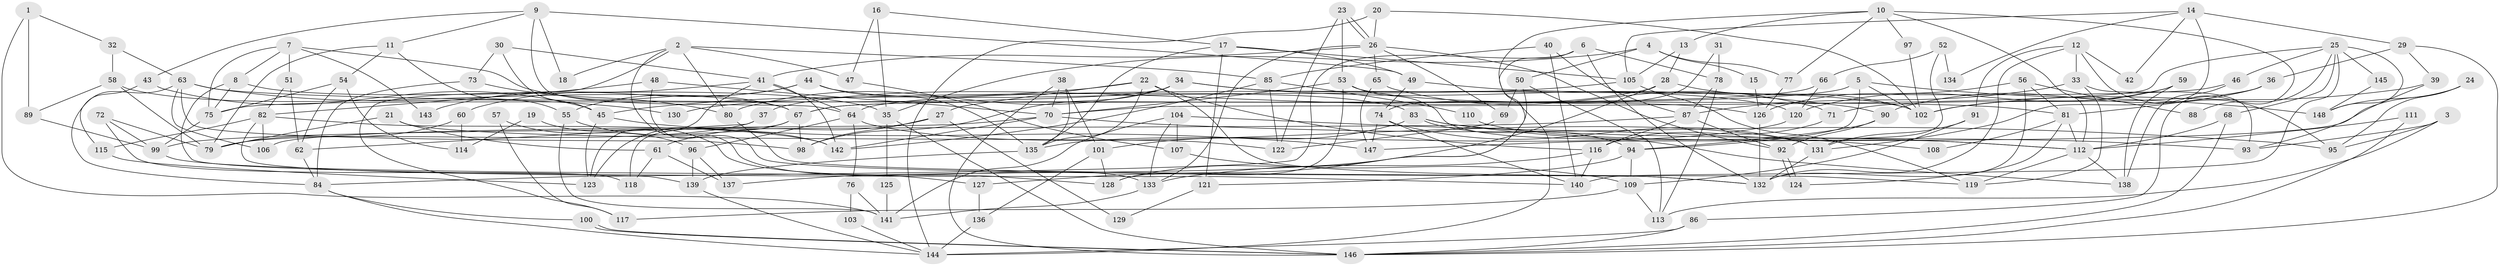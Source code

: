 // Generated by graph-tools (version 1.1) at 2025/15/03/09/25 04:15:04]
// undirected, 148 vertices, 296 edges
graph export_dot {
graph [start="1"]
  node [color=gray90,style=filled];
  1;
  2;
  3;
  4;
  5;
  6;
  7;
  8;
  9;
  10;
  11;
  12;
  13;
  14;
  15;
  16;
  17;
  18;
  19;
  20;
  21;
  22;
  23;
  24;
  25;
  26;
  27;
  28;
  29;
  30;
  31;
  32;
  33;
  34;
  35;
  36;
  37;
  38;
  39;
  40;
  41;
  42;
  43;
  44;
  45;
  46;
  47;
  48;
  49;
  50;
  51;
  52;
  53;
  54;
  55;
  56;
  57;
  58;
  59;
  60;
  61;
  62;
  63;
  64;
  65;
  66;
  67;
  68;
  69;
  70;
  71;
  72;
  73;
  74;
  75;
  76;
  77;
  78;
  79;
  80;
  81;
  82;
  83;
  84;
  85;
  86;
  87;
  88;
  89;
  90;
  91;
  92;
  93;
  94;
  95;
  96;
  97;
  98;
  99;
  100;
  101;
  102;
  103;
  104;
  105;
  106;
  107;
  108;
  109;
  110;
  111;
  112;
  113;
  114;
  115;
  116;
  117;
  118;
  119;
  120;
  121;
  122;
  123;
  124;
  125;
  126;
  127;
  128;
  129;
  130;
  131;
  132;
  133;
  134;
  135;
  136;
  137;
  138;
  139;
  140;
  141;
  142;
  143;
  144;
  145;
  146;
  147;
  148;
  1 -- 89;
  1 -- 141;
  1 -- 32;
  2 -- 85;
  2 -- 133;
  2 -- 18;
  2 -- 47;
  2 -- 80;
  2 -- 117;
  3 -- 93;
  3 -- 113;
  3 -- 95;
  4 -- 77;
  4 -- 35;
  4 -- 15;
  4 -- 50;
  5 -- 67;
  5 -- 94;
  5 -- 102;
  5 -- 148;
  6 -- 132;
  6 -- 128;
  6 -- 78;
  6 -- 84;
  7 -- 67;
  7 -- 51;
  7 -- 8;
  7 -- 75;
  7 -- 143;
  8 -- 75;
  8 -- 35;
  8 -- 140;
  9 -- 11;
  9 -- 49;
  9 -- 18;
  9 -- 43;
  9 -- 64;
  10 -- 144;
  10 -- 112;
  10 -- 13;
  10 -- 77;
  10 -- 86;
  10 -- 97;
  11 -- 55;
  11 -- 79;
  11 -- 54;
  12 -- 95;
  12 -- 132;
  12 -- 33;
  12 -- 42;
  12 -- 91;
  13 -- 105;
  13 -- 28;
  14 -- 105;
  14 -- 131;
  14 -- 29;
  14 -- 42;
  14 -- 134;
  15 -- 126;
  16 -- 35;
  16 -- 17;
  16 -- 47;
  17 -- 49;
  17 -- 135;
  17 -- 105;
  17 -- 121;
  19 -- 128;
  19 -- 114;
  20 -- 144;
  20 -- 26;
  20 -- 102;
  21 -- 122;
  21 -- 61;
  21 -- 79;
  22 -- 135;
  22 -- 116;
  22 -- 27;
  22 -- 45;
  22 -- 119;
  23 -- 122;
  23 -- 26;
  23 -- 26;
  23 -- 53;
  24 -- 148;
  24 -- 95;
  24 -- 147;
  25 -- 46;
  25 -- 70;
  25 -- 68;
  25 -- 88;
  25 -- 140;
  25 -- 145;
  25 -- 148;
  26 -- 92;
  26 -- 41;
  26 -- 65;
  26 -- 69;
  26 -- 133;
  27 -- 98;
  27 -- 61;
  27 -- 129;
  28 -- 102;
  28 -- 37;
  28 -- 137;
  29 -- 36;
  29 -- 39;
  29 -- 146;
  30 -- 45;
  30 -- 73;
  30 -- 41;
  31 -- 78;
  31 -- 74;
  32 -- 63;
  32 -- 58;
  33 -- 93;
  33 -- 87;
  33 -- 119;
  34 -- 120;
  34 -- 80;
  34 -- 75;
  34 -- 90;
  34 -- 98;
  35 -- 146;
  35 -- 125;
  36 -- 81;
  36 -- 90;
  36 -- 71;
  37 -- 79;
  37 -- 62;
  38 -- 146;
  38 -- 135;
  38 -- 70;
  38 -- 101;
  39 -- 102;
  39 -- 93;
  40 -- 140;
  40 -- 87;
  40 -- 85;
  41 -- 64;
  41 -- 123;
  41 -- 142;
  41 -- 143;
  43 -- 45;
  43 -- 115;
  44 -- 83;
  44 -- 55;
  44 -- 60;
  44 -- 135;
  45 -- 123;
  45 -- 147;
  46 -- 64;
  46 -- 138;
  47 -- 107;
  48 -- 132;
  48 -- 70;
  48 -- 82;
  49 -- 74;
  49 -- 102;
  50 -- 127;
  50 -- 69;
  50 -- 113;
  51 -- 62;
  51 -- 82;
  52 -- 131;
  52 -- 66;
  52 -- 134;
  53 -- 70;
  53 -- 126;
  53 -- 128;
  53 -- 138;
  54 -- 75;
  54 -- 62;
  54 -- 114;
  55 -- 141;
  55 -- 142;
  56 -- 81;
  56 -- 126;
  56 -- 88;
  56 -- 132;
  57 -- 96;
  57 -- 117;
  58 -- 79;
  58 -- 67;
  58 -- 89;
  59 -- 102;
  59 -- 138;
  59 -- 120;
  60 -- 79;
  60 -- 114;
  61 -- 137;
  61 -- 118;
  62 -- 84;
  63 -- 84;
  63 -- 106;
  63 -- 81;
  63 -- 98;
  63 -- 130;
  64 -- 76;
  64 -- 96;
  64 -- 131;
  65 -- 147;
  65 -- 71;
  66 -- 67;
  66 -- 120;
  67 -- 98;
  67 -- 118;
  67 -- 123;
  68 -- 146;
  68 -- 112;
  69 -- 122;
  70 -- 142;
  70 -- 95;
  70 -- 106;
  71 -- 116;
  72 -- 99;
  72 -- 118;
  72 -- 79;
  73 -- 80;
  73 -- 84;
  74 -- 147;
  74 -- 140;
  74 -- 131;
  75 -- 99;
  76 -- 141;
  76 -- 103;
  77 -- 126;
  78 -- 87;
  78 -- 113;
  80 -- 132;
  81 -- 112;
  81 -- 108;
  81 -- 124;
  82 -- 115;
  82 -- 106;
  82 -- 139;
  82 -- 142;
  83 -- 112;
  83 -- 94;
  83 -- 93;
  83 -- 101;
  84 -- 100;
  84 -- 144;
  85 -- 142;
  85 -- 110;
  85 -- 122;
  86 -- 146;
  86 -- 144;
  87 -- 116;
  87 -- 92;
  87 -- 99;
  89 -- 99;
  90 -- 92;
  90 -- 94;
  91 -- 131;
  91 -- 109;
  92 -- 124;
  92 -- 124;
  94 -- 109;
  94 -- 121;
  96 -- 139;
  96 -- 137;
  97 -- 102;
  99 -- 127;
  100 -- 146;
  100 -- 146;
  101 -- 128;
  101 -- 136;
  103 -- 144;
  104 -- 107;
  104 -- 133;
  104 -- 108;
  104 -- 141;
  105 -- 119;
  105 -- 130;
  107 -- 109;
  109 -- 113;
  109 -- 117;
  110 -- 112;
  111 -- 146;
  111 -- 112;
  112 -- 119;
  112 -- 138;
  115 -- 123;
  116 -- 140;
  116 -- 133;
  120 -- 135;
  121 -- 129;
  125 -- 141;
  126 -- 132;
  127 -- 136;
  131 -- 132;
  133 -- 141;
  135 -- 139;
  136 -- 144;
  139 -- 144;
  145 -- 148;
}
